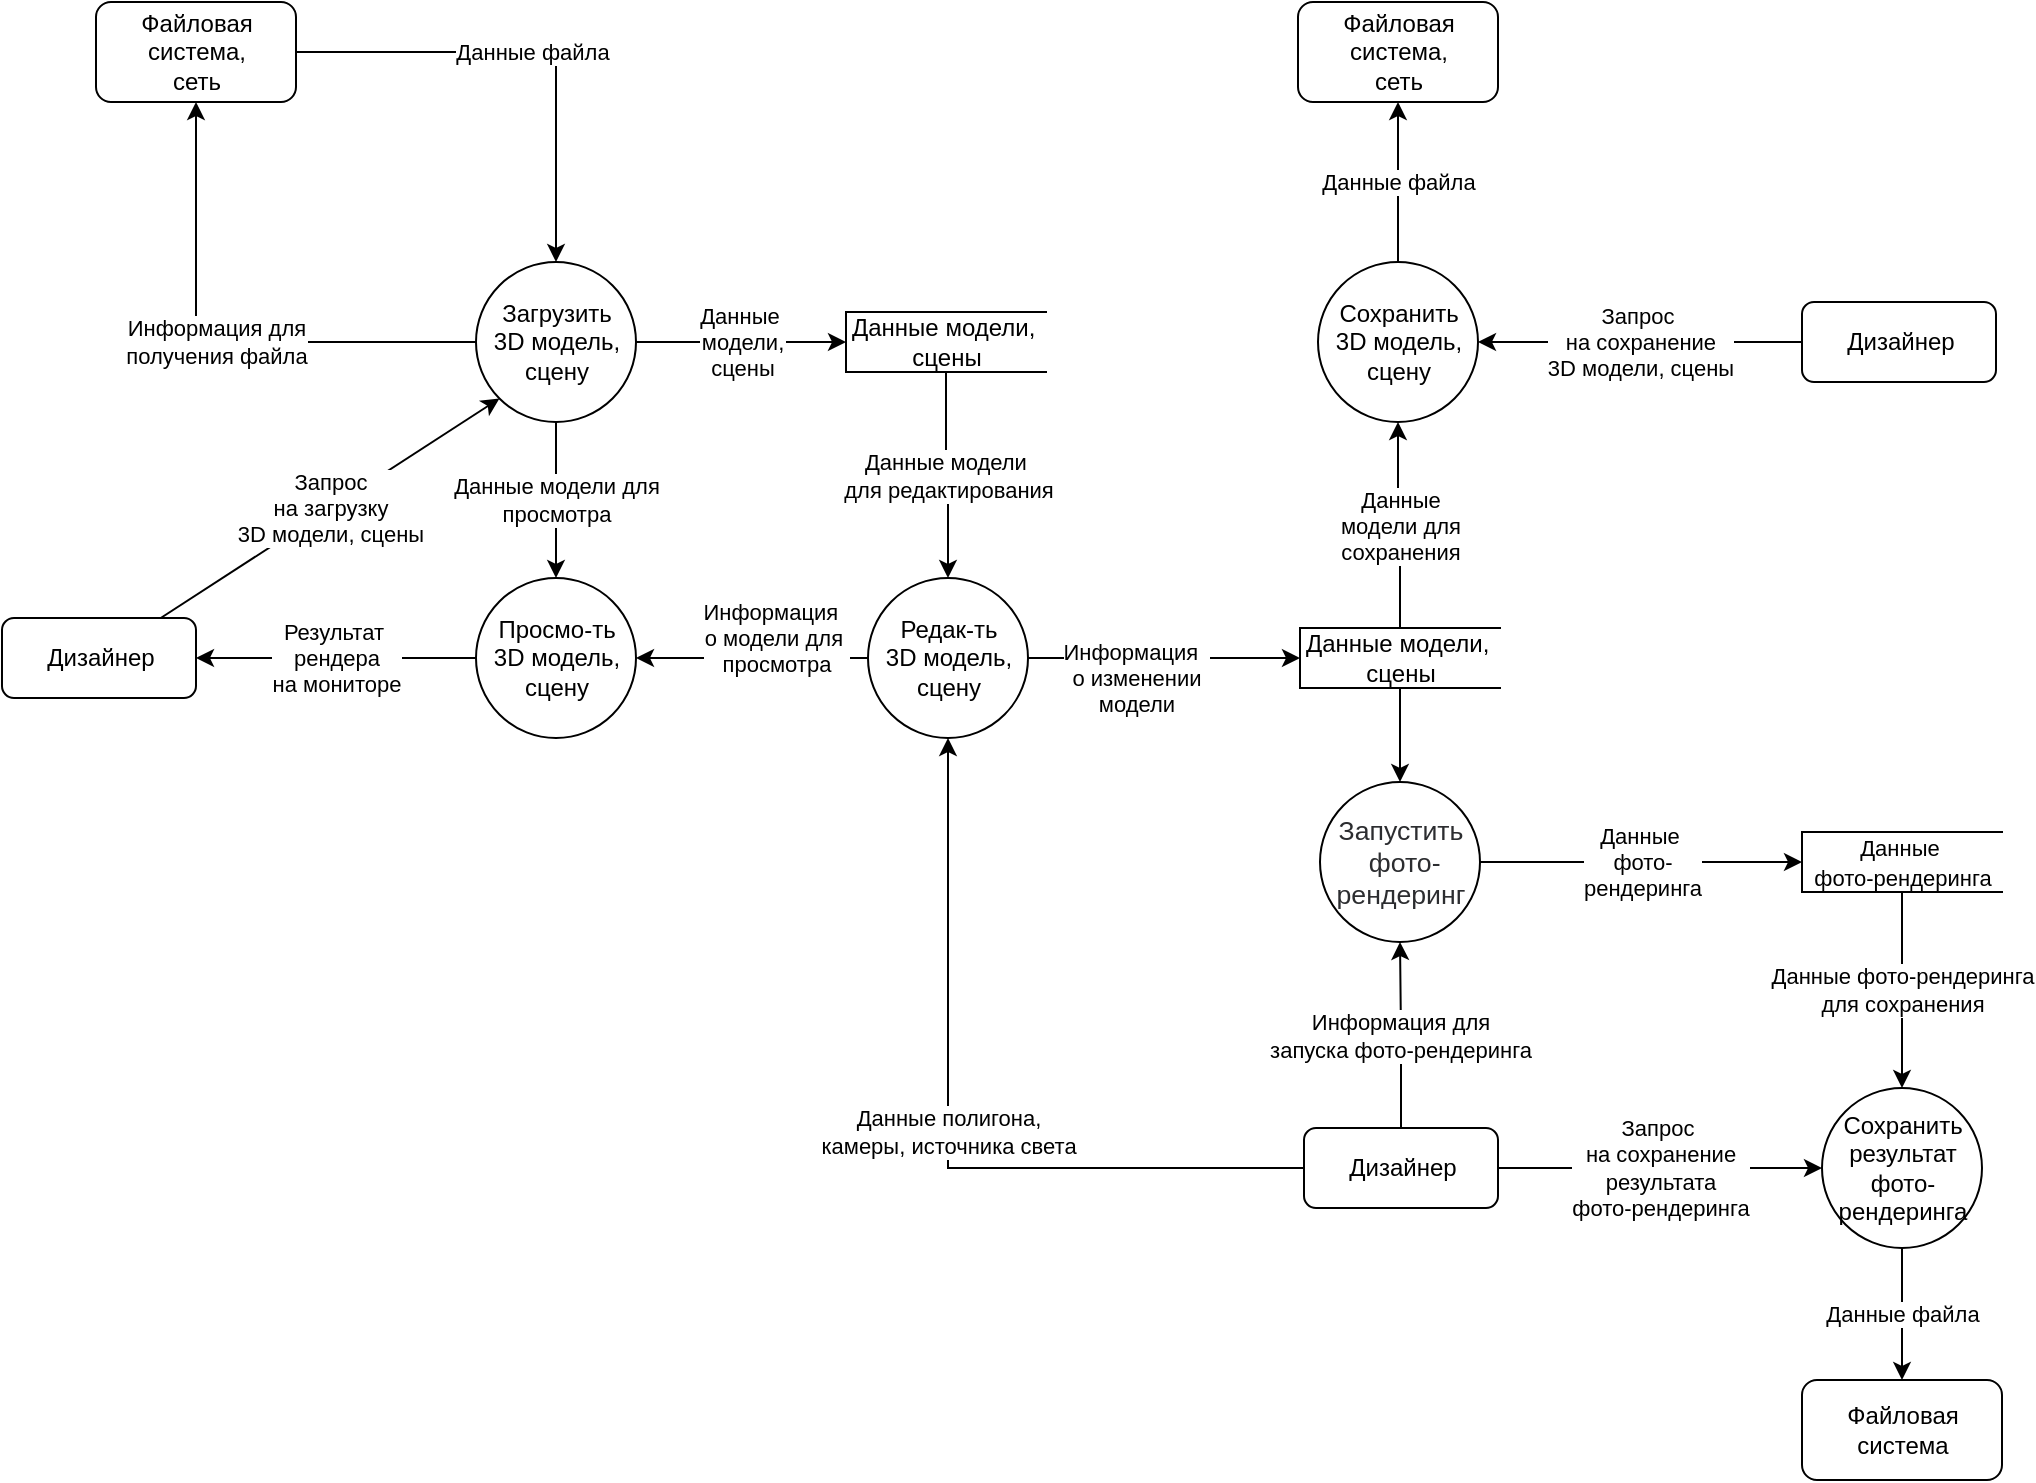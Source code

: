 <mxfile version="14.7.6" type="github" pages="2">
  <diagram id="zpo06m7_BMjcQepiqPYK" name="Основная">
    <mxGraphModel dx="868" dy="482" grid="1" gridSize="10" guides="1" tooltips="1" connect="1" arrows="1" fold="1" page="1" pageScale="1" pageWidth="1169" pageHeight="827" math="0" shadow="0">
      <root>
        <mxCell id="0" />
        <mxCell id="1" parent="0" />
        <mxCell id="oDMPhcDwK1nl3bNBo1yr-3" value="Информация для&lt;br&gt;получения файла" style="edgeStyle=orthogonalEdgeStyle;rounded=0;orthogonalLoop=1;jettySize=auto;html=1;" edge="1" parent="1" source="nFgDgpKMFWf3unUXLBJT-1" target="60nflXu5xfEMRwVFv_RP-4">
          <mxGeometry relative="1" as="geometry" />
        </mxCell>
        <mxCell id="oDMPhcDwK1nl3bNBo1yr-5" value="Данные&amp;nbsp;&lt;br&gt;модели,&lt;br&gt;сцены" style="edgeStyle=orthogonalEdgeStyle;rounded=0;orthogonalLoop=1;jettySize=auto;html=1;" edge="1" parent="1" source="nFgDgpKMFWf3unUXLBJT-1" target="nFgDgpKMFWf3unUXLBJT-2">
          <mxGeometry relative="1" as="geometry" />
        </mxCell>
        <mxCell id="oDMPhcDwK1nl3bNBo1yr-26" value="Данные модели для&lt;br&gt;просмотра" style="edgeStyle=orthogonalEdgeStyle;rounded=0;orthogonalLoop=1;jettySize=auto;html=1;" edge="1" parent="1" source="nFgDgpKMFWf3unUXLBJT-1" target="oDMPhcDwK1nl3bNBo1yr-25">
          <mxGeometry relative="1" as="geometry" />
        </mxCell>
        <mxCell id="nFgDgpKMFWf3unUXLBJT-1" value="&lt;span&gt;Загрузить &lt;br&gt;3D модель, &lt;br&gt;сцену&lt;/span&gt;" style="shape=ellipse;html=1;dashed=0;whitespace=wrap;aspect=fixed;perimeter=ellipsePerimeter;" parent="1" vertex="1">
          <mxGeometry x="317" y="170" width="80" height="80" as="geometry" />
        </mxCell>
        <mxCell id="oDMPhcDwK1nl3bNBo1yr-8" value="Данные модели&amp;nbsp;&lt;br&gt;для редактирования" style="edgeStyle=orthogonalEdgeStyle;rounded=0;orthogonalLoop=1;jettySize=auto;html=1;" edge="1" parent="1" source="nFgDgpKMFWf3unUXLBJT-2" target="oDMPhcDwK1nl3bNBo1yr-7">
          <mxGeometry relative="1" as="geometry" />
        </mxCell>
        <mxCell id="oDMPhcDwK1nl3bNBo1yr-11" value="Данные &lt;br&gt;модели для&lt;br&gt;сохранения&lt;br&gt;" style="edgeStyle=orthogonalEdgeStyle;rounded=0;orthogonalLoop=1;jettySize=auto;html=1;exitX=0.5;exitY=0;exitDx=0;exitDy=0;" edge="1" parent="1" source="oDMPhcDwK1nl3bNBo1yr-14" target="oDMPhcDwK1nl3bNBo1yr-10">
          <mxGeometry relative="1" as="geometry" />
        </mxCell>
        <mxCell id="nFgDgpKMFWf3unUXLBJT-2" value="Данные модели,&amp;nbsp;&lt;br&gt;сцены" style="html=1;dashed=0;whitespace=wrap;shape=partialRectangle;right=0;" parent="1" vertex="1">
          <mxGeometry x="502" y="195" width="100" height="30" as="geometry" />
        </mxCell>
        <mxCell id="oDMPhcDwK1nl3bNBo1yr-4" value="Данные файла" style="edgeStyle=orthogonalEdgeStyle;rounded=0;orthogonalLoop=1;jettySize=auto;html=1;" edge="1" parent="1" source="60nflXu5xfEMRwVFv_RP-4" target="nFgDgpKMFWf3unUXLBJT-1">
          <mxGeometry relative="1" as="geometry" />
        </mxCell>
        <mxCell id="60nflXu5xfEMRwVFv_RP-4" value="Файловая &lt;br&gt;система,&lt;br&gt;сеть" style="html=1;dashed=0;whitespace=wrap;rounded=1;" parent="1" vertex="1">
          <mxGeometry x="127" y="40" width="100" height="50" as="geometry" />
        </mxCell>
        <mxCell id="oDMPhcDwK1nl3bNBo1yr-1" value="Файловая&lt;br&gt;система,&lt;br&gt;сеть" style="html=1;dashed=0;whitespace=wrap;rounded=1;" vertex="1" parent="1">
          <mxGeometry x="728" y="40" width="100" height="50" as="geometry" />
        </mxCell>
        <mxCell id="oDMPhcDwK1nl3bNBo1yr-29" value="Запрос &lt;br&gt;на загрузку &lt;br&gt;3D модели, сцены" style="rounded=0;orthogonalLoop=1;jettySize=auto;html=1;entryX=0;entryY=1;entryDx=0;entryDy=0;" edge="1" parent="1" source="oDMPhcDwK1nl3bNBo1yr-2" target="nFgDgpKMFWf3unUXLBJT-1">
          <mxGeometry relative="1" as="geometry" />
        </mxCell>
        <mxCell id="oDMPhcDwK1nl3bNBo1yr-2" value="Дизайнер" style="html=1;dashed=0;whitespace=wrap;rounded=1;" vertex="1" parent="1">
          <mxGeometry x="80" y="348" width="97" height="40" as="geometry" />
        </mxCell>
        <mxCell id="oDMPhcDwK1nl3bNBo1yr-15" value="Информация&amp;nbsp;&amp;nbsp;&lt;br&gt;о изменении &lt;br&gt;модели" style="edgeStyle=orthogonalEdgeStyle;rounded=0;orthogonalLoop=1;jettySize=auto;html=1;" edge="1" parent="1" source="oDMPhcDwK1nl3bNBo1yr-7" target="oDMPhcDwK1nl3bNBo1yr-14">
          <mxGeometry x="-0.206" y="-10" relative="1" as="geometry">
            <mxPoint as="offset" />
          </mxGeometry>
        </mxCell>
        <mxCell id="oDMPhcDwK1nl3bNBo1yr-7" value="&lt;span style=&quot;font-family: &amp;#34;helvetica&amp;#34;&quot;&gt;Редак-ть&lt;br&gt;3D модель, &lt;br&gt;сцену&lt;/span&gt;" style="shape=ellipse;html=1;dashed=0;whitespace=wrap;aspect=fixed;perimeter=ellipsePerimeter;" vertex="1" parent="1">
          <mxGeometry x="513" y="328" width="80" height="80" as="geometry" />
        </mxCell>
        <mxCell id="oDMPhcDwK1nl3bNBo1yr-12" value="Данные файла" style="edgeStyle=orthogonalEdgeStyle;rounded=0;orthogonalLoop=1;jettySize=auto;html=1;" edge="1" parent="1" source="oDMPhcDwK1nl3bNBo1yr-10" target="oDMPhcDwK1nl3bNBo1yr-1">
          <mxGeometry relative="1" as="geometry" />
        </mxCell>
        <mxCell id="oDMPhcDwK1nl3bNBo1yr-10" value="&lt;span style=&quot;font-family: &amp;#34;helvetica&amp;#34;&quot;&gt;Сохранить &lt;br&gt;3D модель, &lt;br&gt;сцену&lt;/span&gt;" style="shape=ellipse;html=1;dashed=0;whitespace=wrap;aspect=fixed;perimeter=ellipsePerimeter;" vertex="1" parent="1">
          <mxGeometry x="738" y="170" width="80" height="80" as="geometry" />
        </mxCell>
        <mxCell id="oDMPhcDwK1nl3bNBo1yr-18" style="edgeStyle=orthogonalEdgeStyle;rounded=0;orthogonalLoop=1;jettySize=auto;html=1;" edge="1" parent="1" source="oDMPhcDwK1nl3bNBo1yr-14" target="oDMPhcDwK1nl3bNBo1yr-17">
          <mxGeometry relative="1" as="geometry" />
        </mxCell>
        <mxCell id="oDMPhcDwK1nl3bNBo1yr-14" value="Данные модели,&amp;nbsp;&lt;br&gt;сцены" style="html=1;dashed=0;whitespace=wrap;shape=partialRectangle;right=0;" vertex="1" parent="1">
          <mxGeometry x="729" y="353" width="100" height="30" as="geometry" />
        </mxCell>
        <mxCell id="oDMPhcDwK1nl3bNBo1yr-20" value="Данные&amp;nbsp;&lt;br&gt;фото-&lt;br&gt;рендеринга" style="edgeStyle=orthogonalEdgeStyle;rounded=0;orthogonalLoop=1;jettySize=auto;html=1;" edge="1" parent="1" source="oDMPhcDwK1nl3bNBo1yr-17" target="oDMPhcDwK1nl3bNBo1yr-19">
          <mxGeometry relative="1" as="geometry" />
        </mxCell>
        <mxCell id="oDMPhcDwK1nl3bNBo1yr-17" value="&lt;span style=&quot;color: rgb(44 , 45 , 48) ; font-family: &amp;#34;arial&amp;#34; ; font-size: 13.333px&quot;&gt;Запустить&lt;br&gt;&amp;nbsp;фото-&lt;br&gt;рендеринг&lt;/span&gt;" style="shape=ellipse;html=1;dashed=0;whitespace=wrap;aspect=fixed;perimeter=ellipsePerimeter;" vertex="1" parent="1">
          <mxGeometry x="739" y="430" width="80" height="80" as="geometry" />
        </mxCell>
        <mxCell id="oDMPhcDwK1nl3bNBo1yr-24" value="Данные фото-рендеринга&lt;br&gt;для сохранения" style="edgeStyle=orthogonalEdgeStyle;rounded=0;orthogonalLoop=1;jettySize=auto;html=1;" edge="1" parent="1" source="oDMPhcDwK1nl3bNBo1yr-19" target="oDMPhcDwK1nl3bNBo1yr-22">
          <mxGeometry relative="1" as="geometry" />
        </mxCell>
        <mxCell id="oDMPhcDwK1nl3bNBo1yr-19" value="&lt;span style=&quot;font-size: 11px ; background-color: rgb(255 , 255 , 255)&quot;&gt;Данные&amp;nbsp;&lt;/span&gt;&lt;br style=&quot;font-size: 11px&quot;&gt;&lt;span style=&quot;font-size: 11px ; background-color: rgb(255 , 255 , 255)&quot;&gt;фото-&lt;/span&gt;&lt;span style=&quot;font-size: 11px ; background-color: rgb(255 , 255 , 255)&quot;&gt;рендеринга&lt;/span&gt;" style="html=1;dashed=0;whitespace=wrap;shape=partialRectangle;right=0;" vertex="1" parent="1">
          <mxGeometry x="980" y="455" width="100" height="30" as="geometry" />
        </mxCell>
        <mxCell id="oDMPhcDwK1nl3bNBo1yr-21" value="Файловая&lt;br&gt;система" style="html=1;dashed=0;whitespace=wrap;rounded=1;" vertex="1" parent="1">
          <mxGeometry x="980" y="729" width="100" height="50" as="geometry" />
        </mxCell>
        <mxCell id="oDMPhcDwK1nl3bNBo1yr-23" value="Данные файла" style="edgeStyle=orthogonalEdgeStyle;rounded=0;orthogonalLoop=1;jettySize=auto;html=1;" edge="1" parent="1" source="oDMPhcDwK1nl3bNBo1yr-22" target="oDMPhcDwK1nl3bNBo1yr-21">
          <mxGeometry relative="1" as="geometry" />
        </mxCell>
        <mxCell id="oDMPhcDwK1nl3bNBo1yr-22" value="&lt;span style=&quot;font-family: &amp;#34;helvetica&amp;#34;&quot;&gt;Сохранить &lt;br&gt;результат&lt;br&gt;фото-&lt;br&gt;рендеринга&lt;br&gt;&lt;/span&gt;" style="shape=ellipse;html=1;dashed=0;whitespace=wrap;aspect=fixed;perimeter=ellipsePerimeter;" vertex="1" parent="1">
          <mxGeometry x="990" y="583" width="80" height="80" as="geometry" />
        </mxCell>
        <mxCell id="oDMPhcDwK1nl3bNBo1yr-30" value="Результат&amp;nbsp;&lt;br&gt;рендера&lt;br&gt;на мониторе" style="edgeStyle=none;rounded=0;orthogonalLoop=1;jettySize=auto;html=1;" edge="1" parent="1" source="oDMPhcDwK1nl3bNBo1yr-25" target="oDMPhcDwK1nl3bNBo1yr-2">
          <mxGeometry relative="1" as="geometry" />
        </mxCell>
        <mxCell id="oDMPhcDwK1nl3bNBo1yr-25" value="&lt;span&gt;Просмо-ть &lt;br&gt;3D модель, &lt;br&gt;сцену&lt;/span&gt;" style="shape=ellipse;html=1;dashed=0;whitespace=wrap;aspect=fixed;perimeter=ellipsePerimeter;" vertex="1" parent="1">
          <mxGeometry x="317" y="328" width="80" height="80" as="geometry" />
        </mxCell>
        <mxCell id="oDMPhcDwK1nl3bNBo1yr-27" value="Информация&amp;nbsp;&amp;nbsp;&lt;br&gt;о модели для&amp;nbsp;&lt;br&gt;просмотра" style="edgeStyle=orthogonalEdgeStyle;rounded=0;orthogonalLoop=1;jettySize=auto;html=1;" edge="1" parent="1" source="oDMPhcDwK1nl3bNBo1yr-7" target="oDMPhcDwK1nl3bNBo1yr-25">
          <mxGeometry x="-0.206" y="-10" relative="1" as="geometry">
            <mxPoint as="offset" />
          </mxGeometry>
        </mxCell>
        <mxCell id="oDMPhcDwK1nl3bNBo1yr-32" value="Запрос&amp;nbsp;&lt;br&gt;на сохранение&lt;br&gt;3D модели, сцены" style="edgeStyle=none;rounded=0;orthogonalLoop=1;jettySize=auto;html=1;" edge="1" parent="1" source="oDMPhcDwK1nl3bNBo1yr-31" target="oDMPhcDwK1nl3bNBo1yr-10">
          <mxGeometry relative="1" as="geometry" />
        </mxCell>
        <mxCell id="oDMPhcDwK1nl3bNBo1yr-31" value="Дизайнер" style="html=1;dashed=0;whitespace=wrap;rounded=1;" vertex="1" parent="1">
          <mxGeometry x="980" y="190" width="97" height="40" as="geometry" />
        </mxCell>
        <mxCell id="oDMPhcDwK1nl3bNBo1yr-34" value="Запрос&amp;nbsp;&lt;br&gt;на сохранение&lt;br&gt;результата &lt;br&gt;фото-рендеринга" style="edgeStyle=none;rounded=0;orthogonalLoop=1;jettySize=auto;html=1;" edge="1" parent="1" source="oDMPhcDwK1nl3bNBo1yr-33" target="oDMPhcDwK1nl3bNBo1yr-22">
          <mxGeometry relative="1" as="geometry" />
        </mxCell>
        <mxCell id="oDMPhcDwK1nl3bNBo1yr-37" value="Данные полигона, &lt;br&gt;камеры, источника света" style="edgeStyle=orthogonalEdgeStyle;rounded=0;orthogonalLoop=1;jettySize=auto;html=1;" edge="1" parent="1" source="oDMPhcDwK1nl3bNBo1yr-33" target="oDMPhcDwK1nl3bNBo1yr-7">
          <mxGeometry relative="1" as="geometry" />
        </mxCell>
        <mxCell id="oDMPhcDwK1nl3bNBo1yr-38" value="Информация для&lt;br&gt;запуска фото-рендеринга" style="edgeStyle=orthogonalEdgeStyle;rounded=0;orthogonalLoop=1;jettySize=auto;html=1;" edge="1" parent="1" source="oDMPhcDwK1nl3bNBo1yr-33" target="oDMPhcDwK1nl3bNBo1yr-17">
          <mxGeometry relative="1" as="geometry" />
        </mxCell>
        <mxCell id="oDMPhcDwK1nl3bNBo1yr-33" value="Дизайнер" style="html=1;dashed=0;whitespace=wrap;rounded=1;" vertex="1" parent="1">
          <mxGeometry x="731" y="603" width="97" height="40" as="geometry" />
        </mxCell>
      </root>
    </mxGraphModel>
  </diagram>
  <diagram name="Редактирование" id="33Iacrpe9vkHaXq8Wswp">
    <mxGraphModel dx="868" dy="482" grid="1" gridSize="10" guides="1" tooltips="1" connect="1" arrows="1" fold="1" page="1" pageScale="1" pageWidth="1169" pageHeight="827" math="0" shadow="0">
      <root>
        <mxCell id="RX_fi-6dSIcxsV5ridTL-0" />
        <mxCell id="RX_fi-6dSIcxsV5ridTL-1" parent="RX_fi-6dSIcxsV5ridTL-0" />
        <mxCell id="RX_fi-6dSIcxsV5ridTL-2" value="Информация для&lt;br&gt;получения файла" style="edgeStyle=orthogonalEdgeStyle;rounded=0;orthogonalLoop=1;jettySize=auto;html=1;" edge="1" parent="RX_fi-6dSIcxsV5ridTL-1" source="RX_fi-6dSIcxsV5ridTL-5" target="RX_fi-6dSIcxsV5ridTL-10">
          <mxGeometry relative="1" as="geometry" />
        </mxCell>
        <mxCell id="RX_fi-6dSIcxsV5ridTL-3" value="Данные&amp;nbsp;&lt;br&gt;модели,&lt;br&gt;сцены" style="edgeStyle=orthogonalEdgeStyle;rounded=0;orthogonalLoop=1;jettySize=auto;html=1;" edge="1" parent="RX_fi-6dSIcxsV5ridTL-1" source="RX_fi-6dSIcxsV5ridTL-5" target="RX_fi-6dSIcxsV5ridTL-8">
          <mxGeometry relative="1" as="geometry" />
        </mxCell>
        <mxCell id="RX_fi-6dSIcxsV5ridTL-4" value="Данные модели для&lt;br&gt;просмотра" style="edgeStyle=orthogonalEdgeStyle;rounded=0;orthogonalLoop=1;jettySize=auto;html=1;" edge="1" parent="RX_fi-6dSIcxsV5ridTL-1" source="RX_fi-6dSIcxsV5ridTL-5" target="RX_fi-6dSIcxsV5ridTL-28">
          <mxGeometry relative="1" as="geometry" />
        </mxCell>
        <mxCell id="RX_fi-6dSIcxsV5ridTL-5" value="&lt;span&gt;Загрузить &lt;br&gt;3D модель, &lt;br&gt;сцену&lt;/span&gt;" style="shape=ellipse;html=1;dashed=0;whitespace=wrap;aspect=fixed;perimeter=ellipsePerimeter;" vertex="1" parent="RX_fi-6dSIcxsV5ridTL-1">
          <mxGeometry x="317" y="170" width="80" height="80" as="geometry" />
        </mxCell>
        <mxCell id="RX_fi-6dSIcxsV5ridTL-6" value="Данные модели&amp;nbsp;&lt;br&gt;для редактирования" style="edgeStyle=orthogonalEdgeStyle;rounded=0;orthogonalLoop=1;jettySize=auto;html=1;" edge="1" parent="RX_fi-6dSIcxsV5ridTL-1" source="RX_fi-6dSIcxsV5ridTL-8" target="RX_fi-6dSIcxsV5ridTL-15">
          <mxGeometry relative="1" as="geometry" />
        </mxCell>
        <mxCell id="RX_fi-6dSIcxsV5ridTL-7" value="Данные &lt;br&gt;модели для&lt;br&gt;сохранения&lt;br&gt;" style="edgeStyle=orthogonalEdgeStyle;rounded=0;orthogonalLoop=1;jettySize=auto;html=1;exitX=0.5;exitY=0;exitDx=0;exitDy=0;" edge="1" parent="RX_fi-6dSIcxsV5ridTL-1" source="RX_fi-6dSIcxsV5ridTL-19" target="RX_fi-6dSIcxsV5ridTL-17">
          <mxGeometry relative="1" as="geometry" />
        </mxCell>
        <mxCell id="RX_fi-6dSIcxsV5ridTL-8" value="Данные модели,&amp;nbsp;&lt;br&gt;сцены" style="html=1;dashed=0;whitespace=wrap;shape=partialRectangle;right=0;" vertex="1" parent="RX_fi-6dSIcxsV5ridTL-1">
          <mxGeometry x="502" y="195" width="100" height="30" as="geometry" />
        </mxCell>
        <mxCell id="RX_fi-6dSIcxsV5ridTL-9" value="Данные файла" style="edgeStyle=orthogonalEdgeStyle;rounded=0;orthogonalLoop=1;jettySize=auto;html=1;" edge="1" parent="RX_fi-6dSIcxsV5ridTL-1" source="RX_fi-6dSIcxsV5ridTL-10" target="RX_fi-6dSIcxsV5ridTL-5">
          <mxGeometry relative="1" as="geometry" />
        </mxCell>
        <mxCell id="RX_fi-6dSIcxsV5ridTL-10" value="Файловая &lt;br&gt;система,&lt;br&gt;сеть" style="html=1;dashed=0;whitespace=wrap;rounded=1;" vertex="1" parent="RX_fi-6dSIcxsV5ridTL-1">
          <mxGeometry x="127" y="40" width="100" height="50" as="geometry" />
        </mxCell>
        <mxCell id="RX_fi-6dSIcxsV5ridTL-11" value="Файловая&lt;br&gt;система,&lt;br&gt;сеть" style="html=1;dashed=0;whitespace=wrap;rounded=1;" vertex="1" parent="RX_fi-6dSIcxsV5ridTL-1">
          <mxGeometry x="728" y="40" width="100" height="50" as="geometry" />
        </mxCell>
        <mxCell id="RX_fi-6dSIcxsV5ridTL-12" value="Запрос &lt;br&gt;на загрузку &lt;br&gt;3D модели, сцены" style="rounded=0;orthogonalLoop=1;jettySize=auto;html=1;entryX=0;entryY=1;entryDx=0;entryDy=0;" edge="1" parent="RX_fi-6dSIcxsV5ridTL-1" source="RX_fi-6dSIcxsV5ridTL-13" target="RX_fi-6dSIcxsV5ridTL-5">
          <mxGeometry relative="1" as="geometry" />
        </mxCell>
        <mxCell id="RX_fi-6dSIcxsV5ridTL-13" value="Дизайнер" style="html=1;dashed=0;whitespace=wrap;rounded=1;" vertex="1" parent="RX_fi-6dSIcxsV5ridTL-1">
          <mxGeometry x="80" y="348" width="97" height="40" as="geometry" />
        </mxCell>
        <mxCell id="RX_fi-6dSIcxsV5ridTL-14" value="Информация&amp;nbsp;&amp;nbsp;&lt;br&gt;о изменении &lt;br&gt;модели" style="edgeStyle=orthogonalEdgeStyle;rounded=0;orthogonalLoop=1;jettySize=auto;html=1;" edge="1" parent="RX_fi-6dSIcxsV5ridTL-1" source="RX_fi-6dSIcxsV5ridTL-15" target="RX_fi-6dSIcxsV5ridTL-19">
          <mxGeometry x="-0.206" y="-10" relative="1" as="geometry">
            <mxPoint as="offset" />
          </mxGeometry>
        </mxCell>
        <mxCell id="RX_fi-6dSIcxsV5ridTL-15" value="&lt;span style=&quot;font-family: &amp;#34;helvetica&amp;#34;&quot;&gt;Редак-ть&lt;br&gt;3D модель, &lt;br&gt;сцену&lt;/span&gt;" style="shape=ellipse;html=1;dashed=0;whitespace=wrap;aspect=fixed;perimeter=ellipsePerimeter;" vertex="1" parent="RX_fi-6dSIcxsV5ridTL-1">
          <mxGeometry x="513" y="328" width="80" height="80" as="geometry" />
        </mxCell>
        <mxCell id="RX_fi-6dSIcxsV5ridTL-16" value="Данные файла" style="edgeStyle=orthogonalEdgeStyle;rounded=0;orthogonalLoop=1;jettySize=auto;html=1;" edge="1" parent="RX_fi-6dSIcxsV5ridTL-1" source="RX_fi-6dSIcxsV5ridTL-17" target="RX_fi-6dSIcxsV5ridTL-11">
          <mxGeometry relative="1" as="geometry" />
        </mxCell>
        <mxCell id="RX_fi-6dSIcxsV5ridTL-17" value="&lt;span style=&quot;font-family: &amp;#34;helvetica&amp;#34;&quot;&gt;Сохранить &lt;br&gt;3D модель, &lt;br&gt;сцену&lt;/span&gt;" style="shape=ellipse;html=1;dashed=0;whitespace=wrap;aspect=fixed;perimeter=ellipsePerimeter;" vertex="1" parent="RX_fi-6dSIcxsV5ridTL-1">
          <mxGeometry x="738" y="170" width="80" height="80" as="geometry" />
        </mxCell>
        <mxCell id="RX_fi-6dSIcxsV5ridTL-18" style="edgeStyle=orthogonalEdgeStyle;rounded=0;orthogonalLoop=1;jettySize=auto;html=1;" edge="1" parent="RX_fi-6dSIcxsV5ridTL-1" source="RX_fi-6dSIcxsV5ridTL-19" target="RX_fi-6dSIcxsV5ridTL-21">
          <mxGeometry relative="1" as="geometry" />
        </mxCell>
        <mxCell id="RX_fi-6dSIcxsV5ridTL-19" value="Данные модели,&amp;nbsp;&lt;br&gt;сцены" style="html=1;dashed=0;whitespace=wrap;shape=partialRectangle;right=0;" vertex="1" parent="RX_fi-6dSIcxsV5ridTL-1">
          <mxGeometry x="729" y="353" width="100" height="30" as="geometry" />
        </mxCell>
        <mxCell id="RX_fi-6dSIcxsV5ridTL-20" value="Данные&amp;nbsp;&lt;br&gt;фото-&lt;br&gt;рендеринга" style="edgeStyle=orthogonalEdgeStyle;rounded=0;orthogonalLoop=1;jettySize=auto;html=1;" edge="1" parent="RX_fi-6dSIcxsV5ridTL-1" source="RX_fi-6dSIcxsV5ridTL-21" target="RX_fi-6dSIcxsV5ridTL-23">
          <mxGeometry relative="1" as="geometry" />
        </mxCell>
        <mxCell id="RX_fi-6dSIcxsV5ridTL-21" value="&lt;span style=&quot;color: rgb(44 , 45 , 48) ; font-family: &amp;#34;arial&amp;#34; ; font-size: 13.333px&quot;&gt;Запустить&lt;br&gt;&amp;nbsp;фото-&lt;br&gt;рендеринг&lt;/span&gt;" style="shape=ellipse;html=1;dashed=0;whitespace=wrap;aspect=fixed;perimeter=ellipsePerimeter;" vertex="1" parent="RX_fi-6dSIcxsV5ridTL-1">
          <mxGeometry x="739" y="430" width="80" height="80" as="geometry" />
        </mxCell>
        <mxCell id="RX_fi-6dSIcxsV5ridTL-22" value="Данные фото-рендеринга&lt;br&gt;для сохранения" style="edgeStyle=orthogonalEdgeStyle;rounded=0;orthogonalLoop=1;jettySize=auto;html=1;" edge="1" parent="RX_fi-6dSIcxsV5ridTL-1" source="RX_fi-6dSIcxsV5ridTL-23" target="RX_fi-6dSIcxsV5ridTL-26">
          <mxGeometry relative="1" as="geometry" />
        </mxCell>
        <mxCell id="RX_fi-6dSIcxsV5ridTL-23" value="&lt;span style=&quot;font-size: 11px ; background-color: rgb(255 , 255 , 255)&quot;&gt;Данные&amp;nbsp;&lt;/span&gt;&lt;br style=&quot;font-size: 11px&quot;&gt;&lt;span style=&quot;font-size: 11px ; background-color: rgb(255 , 255 , 255)&quot;&gt;фото-&lt;/span&gt;&lt;span style=&quot;font-size: 11px ; background-color: rgb(255 , 255 , 255)&quot;&gt;рендеринга&lt;/span&gt;" style="html=1;dashed=0;whitespace=wrap;shape=partialRectangle;right=0;" vertex="1" parent="RX_fi-6dSIcxsV5ridTL-1">
          <mxGeometry x="980" y="455" width="100" height="30" as="geometry" />
        </mxCell>
        <mxCell id="RX_fi-6dSIcxsV5ridTL-24" value="Файловая&lt;br&gt;система" style="html=1;dashed=0;whitespace=wrap;rounded=1;" vertex="1" parent="RX_fi-6dSIcxsV5ridTL-1">
          <mxGeometry x="980" y="729" width="100" height="50" as="geometry" />
        </mxCell>
        <mxCell id="RX_fi-6dSIcxsV5ridTL-25" value="Данные файла" style="edgeStyle=orthogonalEdgeStyle;rounded=0;orthogonalLoop=1;jettySize=auto;html=1;" edge="1" parent="RX_fi-6dSIcxsV5ridTL-1" source="RX_fi-6dSIcxsV5ridTL-26" target="RX_fi-6dSIcxsV5ridTL-24">
          <mxGeometry relative="1" as="geometry" />
        </mxCell>
        <mxCell id="RX_fi-6dSIcxsV5ridTL-26" value="&lt;span style=&quot;font-family: &amp;#34;helvetica&amp;#34;&quot;&gt;Сохранить &lt;br&gt;результат&lt;br&gt;фото-&lt;br&gt;рендеринга&lt;br&gt;&lt;/span&gt;" style="shape=ellipse;html=1;dashed=0;whitespace=wrap;aspect=fixed;perimeter=ellipsePerimeter;" vertex="1" parent="RX_fi-6dSIcxsV5ridTL-1">
          <mxGeometry x="990" y="583" width="80" height="80" as="geometry" />
        </mxCell>
        <mxCell id="RX_fi-6dSIcxsV5ridTL-27" value="Результат&amp;nbsp;&lt;br&gt;рендера&lt;br&gt;на мониторе" style="edgeStyle=none;rounded=0;orthogonalLoop=1;jettySize=auto;html=1;" edge="1" parent="RX_fi-6dSIcxsV5ridTL-1" source="RX_fi-6dSIcxsV5ridTL-28" target="RX_fi-6dSIcxsV5ridTL-13">
          <mxGeometry relative="1" as="geometry" />
        </mxCell>
        <mxCell id="RX_fi-6dSIcxsV5ridTL-28" value="&lt;span&gt;Просмо-ть &lt;br&gt;3D модель, &lt;br&gt;сцену&lt;/span&gt;" style="shape=ellipse;html=1;dashed=0;whitespace=wrap;aspect=fixed;perimeter=ellipsePerimeter;" vertex="1" parent="RX_fi-6dSIcxsV5ridTL-1">
          <mxGeometry x="317" y="328" width="80" height="80" as="geometry" />
        </mxCell>
        <mxCell id="RX_fi-6dSIcxsV5ridTL-29" value="Информация&amp;nbsp;&amp;nbsp;&lt;br&gt;о модели для&amp;nbsp;&lt;br&gt;просмотра" style="edgeStyle=orthogonalEdgeStyle;rounded=0;orthogonalLoop=1;jettySize=auto;html=1;" edge="1" parent="RX_fi-6dSIcxsV5ridTL-1" source="RX_fi-6dSIcxsV5ridTL-15" target="RX_fi-6dSIcxsV5ridTL-28">
          <mxGeometry x="-0.206" y="-10" relative="1" as="geometry">
            <mxPoint as="offset" />
          </mxGeometry>
        </mxCell>
        <mxCell id="RX_fi-6dSIcxsV5ridTL-30" value="Запрос&amp;nbsp;&lt;br&gt;на сохранение&lt;br&gt;3D модели, сцены" style="edgeStyle=none;rounded=0;orthogonalLoop=1;jettySize=auto;html=1;" edge="1" parent="RX_fi-6dSIcxsV5ridTL-1" source="RX_fi-6dSIcxsV5ridTL-31" target="RX_fi-6dSIcxsV5ridTL-17">
          <mxGeometry relative="1" as="geometry" />
        </mxCell>
        <mxCell id="RX_fi-6dSIcxsV5ridTL-31" value="Дизайнер" style="html=1;dashed=0;whitespace=wrap;rounded=1;" vertex="1" parent="RX_fi-6dSIcxsV5ridTL-1">
          <mxGeometry x="980" y="190" width="97" height="40" as="geometry" />
        </mxCell>
        <mxCell id="RX_fi-6dSIcxsV5ridTL-32" value="Запрос&amp;nbsp;&lt;br&gt;на сохранение&lt;br&gt;результата &lt;br&gt;фото-рендеринга" style="edgeStyle=none;rounded=0;orthogonalLoop=1;jettySize=auto;html=1;" edge="1" parent="RX_fi-6dSIcxsV5ridTL-1" source="RX_fi-6dSIcxsV5ridTL-35" target="RX_fi-6dSIcxsV5ridTL-26">
          <mxGeometry relative="1" as="geometry" />
        </mxCell>
        <mxCell id="RX_fi-6dSIcxsV5ridTL-33" value="Данные полигона, &lt;br&gt;камеры, источника света" style="edgeStyle=orthogonalEdgeStyle;rounded=0;orthogonalLoop=1;jettySize=auto;html=1;" edge="1" parent="RX_fi-6dSIcxsV5ridTL-1" source="RX_fi-6dSIcxsV5ridTL-35" target="RX_fi-6dSIcxsV5ridTL-15">
          <mxGeometry relative="1" as="geometry" />
        </mxCell>
        <mxCell id="RX_fi-6dSIcxsV5ridTL-34" value="Информация для&lt;br&gt;запуска фото-рендеринга" style="edgeStyle=orthogonalEdgeStyle;rounded=0;orthogonalLoop=1;jettySize=auto;html=1;" edge="1" parent="RX_fi-6dSIcxsV5ridTL-1" source="RX_fi-6dSIcxsV5ridTL-35" target="RX_fi-6dSIcxsV5ridTL-21">
          <mxGeometry relative="1" as="geometry" />
        </mxCell>
        <mxCell id="K_Gi0iYb-VoF4J9ToGPU-0" value="Информация о позиции наблюдателя&amp;nbsp;&lt;br&gt;(камеры)" style="edgeStyle=orthogonalEdgeStyle;rounded=0;orthogonalLoop=1;jettySize=auto;html=1;exitX=0.5;exitY=1;exitDx=0;exitDy=0;" edge="1" parent="RX_fi-6dSIcxsV5ridTL-1" source="RX_fi-6dSIcxsV5ridTL-35" target="RX_fi-6dSIcxsV5ridTL-28">
          <mxGeometry relative="1" as="geometry">
            <Array as="points">
              <mxPoint x="780" y="680" />
              <mxPoint x="357" y="680" />
            </Array>
          </mxGeometry>
        </mxCell>
        <mxCell id="RX_fi-6dSIcxsV5ridTL-35" value="Дизайнер" style="html=1;dashed=0;whitespace=wrap;rounded=1;" vertex="1" parent="RX_fi-6dSIcxsV5ridTL-1">
          <mxGeometry x="731" y="603" width="97" height="40" as="geometry" />
        </mxCell>
      </root>
    </mxGraphModel>
  </diagram>
</mxfile>
